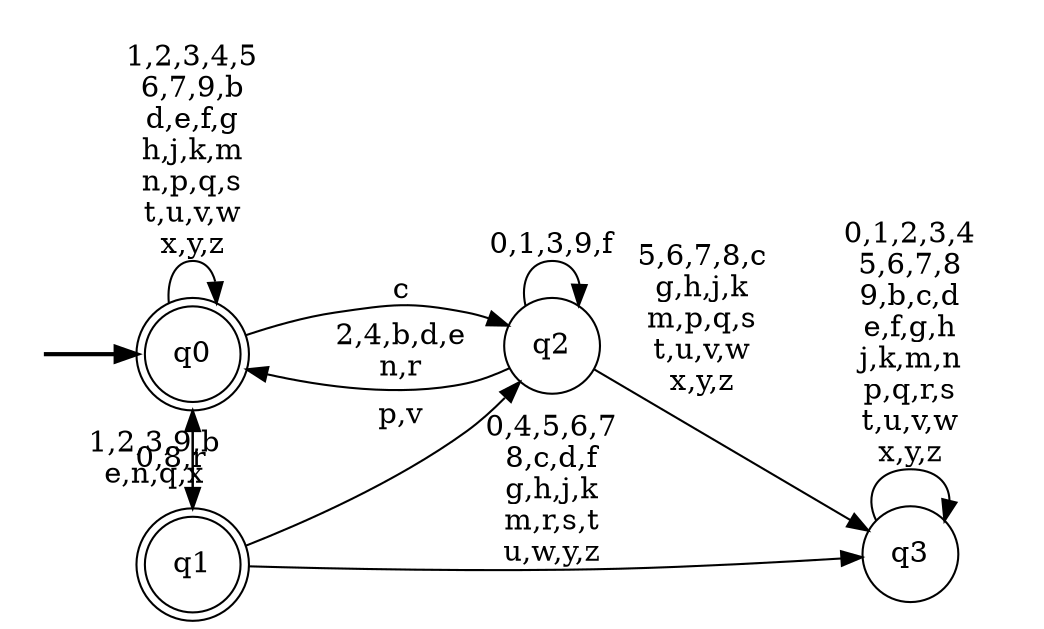 digraph BlueStar {
__start0 [style = invis, shape = none, label = "", width = 0, height = 0];

rankdir=LR;
size="8,5";

s0 [style="rounded,filled", color="black", fillcolor="white" shape="doublecircle", label="q0"];
s1 [style="rounded,filled", color="black", fillcolor="white" shape="doublecircle", label="q1"];
s2 [style="filled", color="black", fillcolor="white" shape="circle", label="q2"];
s3 [style="filled", color="black", fillcolor="white" shape="circle", label="q3"];
subgraph cluster_main { 
	graph [pad=".75", ranksep="0.15", nodesep="0.15"];
	 style=invis; 
	__start0 -> s0 [penwidth=2];
}
s0 -> s0 [label="1,2,3,4,5\n6,7,9,b\nd,e,f,g\nh,j,k,m\nn,p,q,s\nt,u,v,w\nx,y,z"];
s0 -> s1 [label="0,8,r"];
s0 -> s2 [label="c"];
s1 -> s0 [label="1,2,3,9,b\ne,n,q,x"];
s1 -> s2 [label="p,v"];
s1 -> s3 [label="0,4,5,6,7\n8,c,d,f\ng,h,j,k\nm,r,s,t\nu,w,y,z"];
s2 -> s0 [label="2,4,b,d,e\nn,r"];
s2 -> s2 [label="0,1,3,9,f"];
s2 -> s3 [label="5,6,7,8,c\ng,h,j,k\nm,p,q,s\nt,u,v,w\nx,y,z"];
s3 -> s3 [label="0,1,2,3,4\n5,6,7,8\n9,b,c,d\ne,f,g,h\nj,k,m,n\np,q,r,s\nt,u,v,w\nx,y,z"];

}